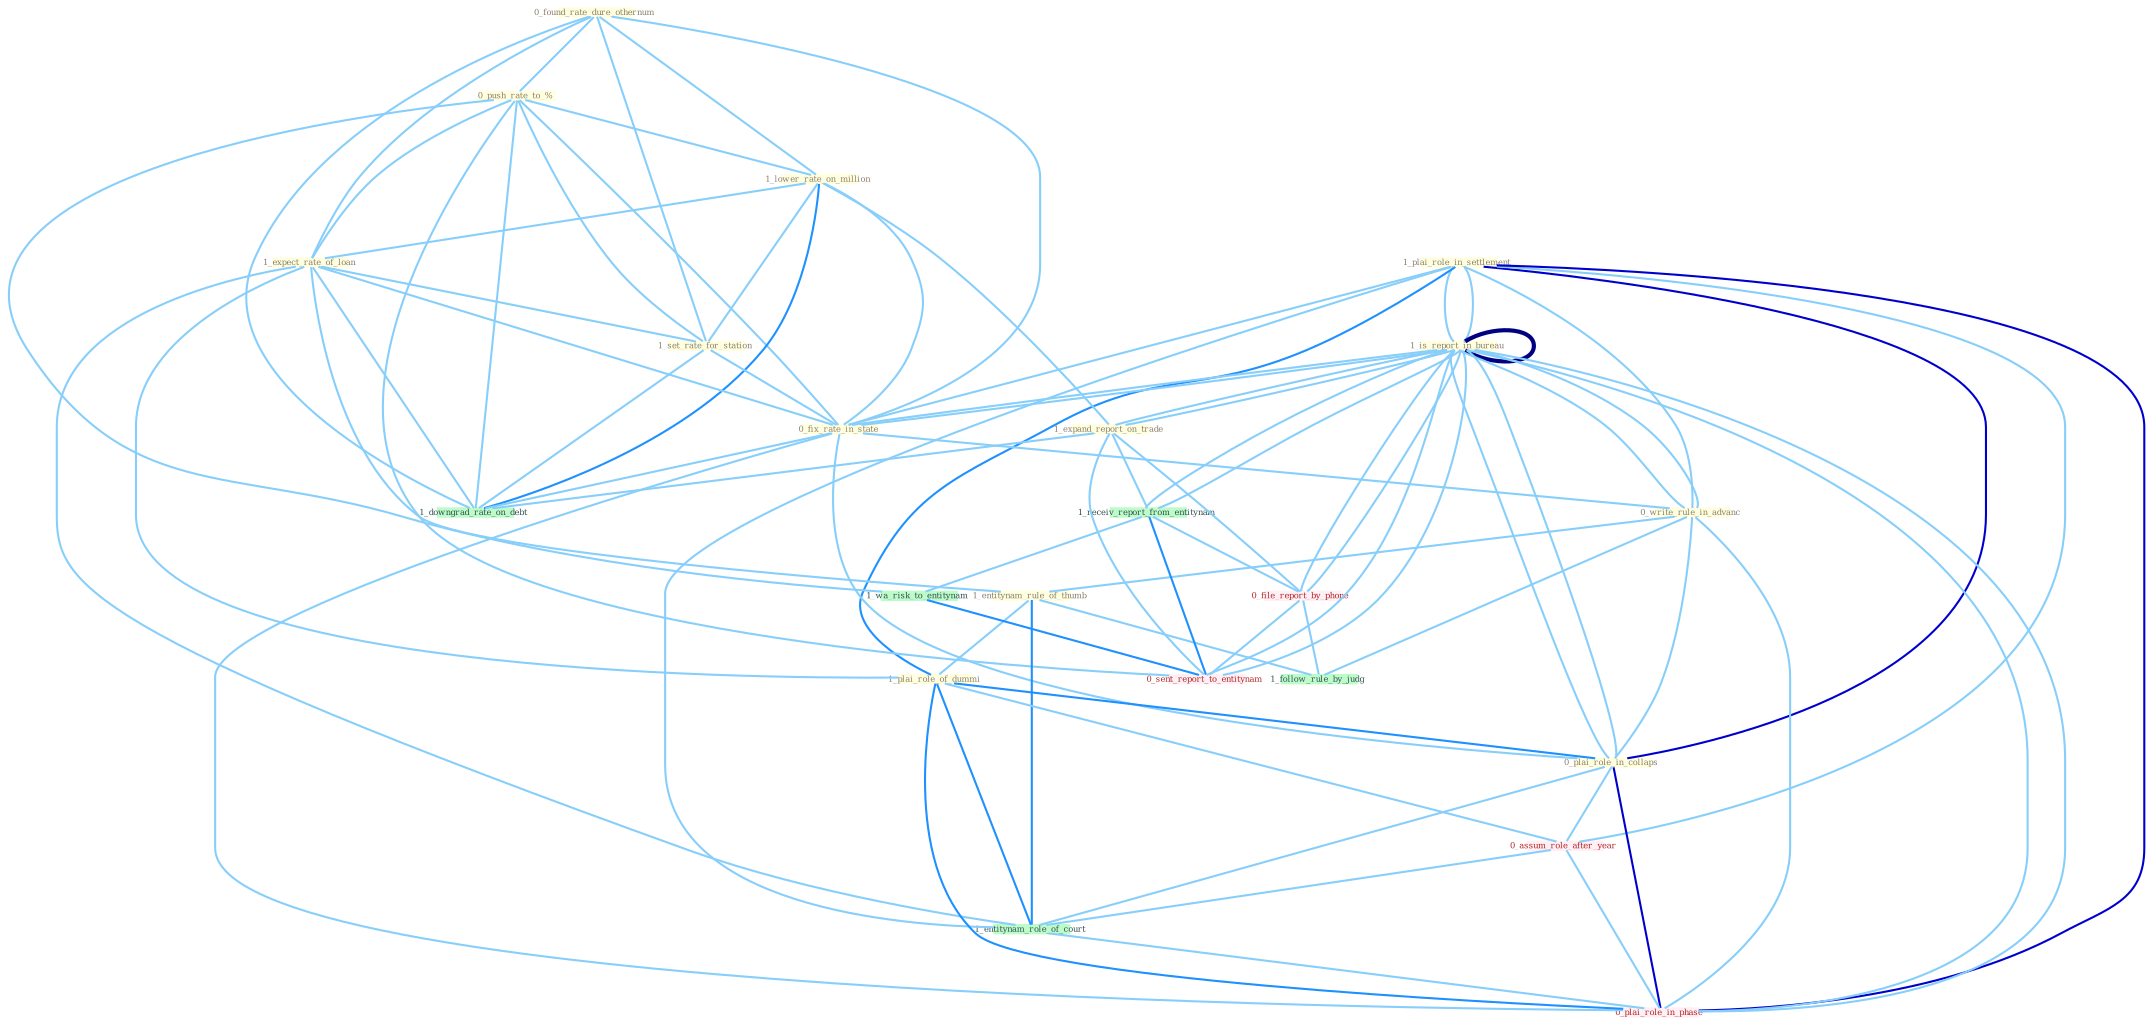 Graph G{ 
    node
    [shape=polygon,style=filled,width=.5,height=.06,color="#BDFCC9",fixedsize=true,fontsize=4,
    fontcolor="#2f4f4f"];
    {node
    [color="#ffffe0", fontcolor="#8b7d6b"] "0_found_rate_dure_othernum " "1_plai_role_in_settlement " "0_push_rate_to_% " "1_is_report_in_bureau " "1_lower_rate_on_million " "1_is_report_in_bureau " "1_expect_rate_of_loan " "1_set_rate_for_station " "0_fix_rate_in_state " "0_write_rule_in_advanc " "1_entitynam_rule_of_thumb " "1_plai_role_of_dummi " "1_expand_report_on_trade " "0_plai_role_in_collaps "}
{node [color="#fff0f5", fontcolor="#b22222"] "0_assum_role_after_year " "0_file_report_by_phone " "0_sent_report_to_entitynam " "0_plai_role_in_phase "}
edge [color="#B0E2FF"];

	"0_found_rate_dure_othernum " -- "0_push_rate_to_% " [w="1", color="#87cefa" ];
	"0_found_rate_dure_othernum " -- "1_lower_rate_on_million " [w="1", color="#87cefa" ];
	"0_found_rate_dure_othernum " -- "1_expect_rate_of_loan " [w="1", color="#87cefa" ];
	"0_found_rate_dure_othernum " -- "1_set_rate_for_station " [w="1", color="#87cefa" ];
	"0_found_rate_dure_othernum " -- "0_fix_rate_in_state " [w="1", color="#87cefa" ];
	"0_found_rate_dure_othernum " -- "1_downgrad_rate_on_debt " [w="1", color="#87cefa" ];
	"1_plai_role_in_settlement " -- "1_is_report_in_bureau " [w="1", color="#87cefa" ];
	"1_plai_role_in_settlement " -- "1_is_report_in_bureau " [w="1", color="#87cefa" ];
	"1_plai_role_in_settlement " -- "0_fix_rate_in_state " [w="1", color="#87cefa" ];
	"1_plai_role_in_settlement " -- "0_write_rule_in_advanc " [w="1", color="#87cefa" ];
	"1_plai_role_in_settlement " -- "1_plai_role_of_dummi " [w="2", color="#1e90ff" , len=0.8];
	"1_plai_role_in_settlement " -- "0_plai_role_in_collaps " [w="3", color="#0000cd" , len=0.6];
	"1_plai_role_in_settlement " -- "0_assum_role_after_year " [w="1", color="#87cefa" ];
	"1_plai_role_in_settlement " -- "1_entitynam_role_of_court " [w="1", color="#87cefa" ];
	"1_plai_role_in_settlement " -- "0_plai_role_in_phase " [w="3", color="#0000cd" , len=0.6];
	"0_push_rate_to_% " -- "1_lower_rate_on_million " [w="1", color="#87cefa" ];
	"0_push_rate_to_% " -- "1_expect_rate_of_loan " [w="1", color="#87cefa" ];
	"0_push_rate_to_% " -- "1_set_rate_for_station " [w="1", color="#87cefa" ];
	"0_push_rate_to_% " -- "0_fix_rate_in_state " [w="1", color="#87cefa" ];
	"0_push_rate_to_% " -- "1_downgrad_rate_on_debt " [w="1", color="#87cefa" ];
	"0_push_rate_to_% " -- "1_wa_risk_to_entitynam " [w="1", color="#87cefa" ];
	"0_push_rate_to_% " -- "0_sent_report_to_entitynam " [w="1", color="#87cefa" ];
	"1_is_report_in_bureau " -- "1_is_report_in_bureau " [w="4", style=bold, color="#000080", len=0.4];
	"1_is_report_in_bureau " -- "0_fix_rate_in_state " [w="1", color="#87cefa" ];
	"1_is_report_in_bureau " -- "0_write_rule_in_advanc " [w="1", color="#87cefa" ];
	"1_is_report_in_bureau " -- "1_expand_report_on_trade " [w="1", color="#87cefa" ];
	"1_is_report_in_bureau " -- "0_plai_role_in_collaps " [w="1", color="#87cefa" ];
	"1_is_report_in_bureau " -- "1_receiv_report_from_entitynam " [w="1", color="#87cefa" ];
	"1_is_report_in_bureau " -- "0_file_report_by_phone " [w="1", color="#87cefa" ];
	"1_is_report_in_bureau " -- "0_sent_report_to_entitynam " [w="1", color="#87cefa" ];
	"1_is_report_in_bureau " -- "0_plai_role_in_phase " [w="1", color="#87cefa" ];
	"1_lower_rate_on_million " -- "1_expect_rate_of_loan " [w="1", color="#87cefa" ];
	"1_lower_rate_on_million " -- "1_set_rate_for_station " [w="1", color="#87cefa" ];
	"1_lower_rate_on_million " -- "0_fix_rate_in_state " [w="1", color="#87cefa" ];
	"1_lower_rate_on_million " -- "1_expand_report_on_trade " [w="1", color="#87cefa" ];
	"1_lower_rate_on_million " -- "1_downgrad_rate_on_debt " [w="2", color="#1e90ff" , len=0.8];
	"1_is_report_in_bureau " -- "0_fix_rate_in_state " [w="1", color="#87cefa" ];
	"1_is_report_in_bureau " -- "0_write_rule_in_advanc " [w="1", color="#87cefa" ];
	"1_is_report_in_bureau " -- "1_expand_report_on_trade " [w="1", color="#87cefa" ];
	"1_is_report_in_bureau " -- "0_plai_role_in_collaps " [w="1", color="#87cefa" ];
	"1_is_report_in_bureau " -- "1_receiv_report_from_entitynam " [w="1", color="#87cefa" ];
	"1_is_report_in_bureau " -- "0_file_report_by_phone " [w="1", color="#87cefa" ];
	"1_is_report_in_bureau " -- "0_sent_report_to_entitynam " [w="1", color="#87cefa" ];
	"1_is_report_in_bureau " -- "0_plai_role_in_phase " [w="1", color="#87cefa" ];
	"1_expect_rate_of_loan " -- "1_set_rate_for_station " [w="1", color="#87cefa" ];
	"1_expect_rate_of_loan " -- "0_fix_rate_in_state " [w="1", color="#87cefa" ];
	"1_expect_rate_of_loan " -- "1_entitynam_rule_of_thumb " [w="1", color="#87cefa" ];
	"1_expect_rate_of_loan " -- "1_plai_role_of_dummi " [w="1", color="#87cefa" ];
	"1_expect_rate_of_loan " -- "1_entitynam_role_of_court " [w="1", color="#87cefa" ];
	"1_expect_rate_of_loan " -- "1_downgrad_rate_on_debt " [w="1", color="#87cefa" ];
	"1_set_rate_for_station " -- "0_fix_rate_in_state " [w="1", color="#87cefa" ];
	"1_set_rate_for_station " -- "1_downgrad_rate_on_debt " [w="1", color="#87cefa" ];
	"0_fix_rate_in_state " -- "0_write_rule_in_advanc " [w="1", color="#87cefa" ];
	"0_fix_rate_in_state " -- "0_plai_role_in_collaps " [w="1", color="#87cefa" ];
	"0_fix_rate_in_state " -- "1_downgrad_rate_on_debt " [w="1", color="#87cefa" ];
	"0_fix_rate_in_state " -- "0_plai_role_in_phase " [w="1", color="#87cefa" ];
	"0_write_rule_in_advanc " -- "1_entitynam_rule_of_thumb " [w="1", color="#87cefa" ];
	"0_write_rule_in_advanc " -- "0_plai_role_in_collaps " [w="1", color="#87cefa" ];
	"0_write_rule_in_advanc " -- "1_follow_rule_by_judg " [w="1", color="#87cefa" ];
	"0_write_rule_in_advanc " -- "0_plai_role_in_phase " [w="1", color="#87cefa" ];
	"1_entitynam_rule_of_thumb " -- "1_plai_role_of_dummi " [w="1", color="#87cefa" ];
	"1_entitynam_rule_of_thumb " -- "1_entitynam_role_of_court " [w="2", color="#1e90ff" , len=0.8];
	"1_entitynam_rule_of_thumb " -- "1_follow_rule_by_judg " [w="1", color="#87cefa" ];
	"1_plai_role_of_dummi " -- "0_plai_role_in_collaps " [w="2", color="#1e90ff" , len=0.8];
	"1_plai_role_of_dummi " -- "0_assum_role_after_year " [w="1", color="#87cefa" ];
	"1_plai_role_of_dummi " -- "1_entitynam_role_of_court " [w="2", color="#1e90ff" , len=0.8];
	"1_plai_role_of_dummi " -- "0_plai_role_in_phase " [w="2", color="#1e90ff" , len=0.8];
	"1_expand_report_on_trade " -- "1_receiv_report_from_entitynam " [w="1", color="#87cefa" ];
	"1_expand_report_on_trade " -- "0_file_report_by_phone " [w="1", color="#87cefa" ];
	"1_expand_report_on_trade " -- "1_downgrad_rate_on_debt " [w="1", color="#87cefa" ];
	"1_expand_report_on_trade " -- "0_sent_report_to_entitynam " [w="1", color="#87cefa" ];
	"0_plai_role_in_collaps " -- "0_assum_role_after_year " [w="1", color="#87cefa" ];
	"0_plai_role_in_collaps " -- "1_entitynam_role_of_court " [w="1", color="#87cefa" ];
	"0_plai_role_in_collaps " -- "0_plai_role_in_phase " [w="3", color="#0000cd" , len=0.6];
	"1_receiv_report_from_entitynam " -- "0_file_report_by_phone " [w="1", color="#87cefa" ];
	"1_receiv_report_from_entitynam " -- "1_wa_risk_to_entitynam " [w="1", color="#87cefa" ];
	"1_receiv_report_from_entitynam " -- "0_sent_report_to_entitynam " [w="2", color="#1e90ff" , len=0.8];
	"0_assum_role_after_year " -- "1_entitynam_role_of_court " [w="1", color="#87cefa" ];
	"0_assum_role_after_year " -- "0_plai_role_in_phase " [w="1", color="#87cefa" ];
	"1_entitynam_role_of_court " -- "0_plai_role_in_phase " [w="1", color="#87cefa" ];
	"0_file_report_by_phone " -- "1_follow_rule_by_judg " [w="1", color="#87cefa" ];
	"0_file_report_by_phone " -- "0_sent_report_to_entitynam " [w="1", color="#87cefa" ];
	"1_wa_risk_to_entitynam " -- "0_sent_report_to_entitynam " [w="2", color="#1e90ff" , len=0.8];
}